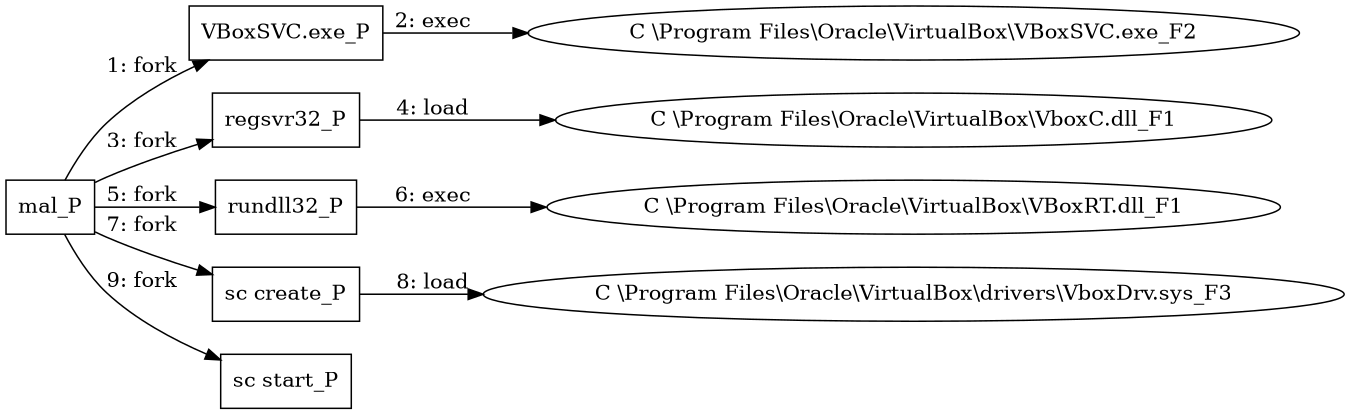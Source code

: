 digraph "T1564.006" {
rankdir="LR"
size="9"
fixedsize="false"
splines="true"
nodesep=0.3
ranksep=0
fontsize=10
overlap="scalexy"
engine= "neato"
	"mal_P" [node_type=Process shape=box]
	"VBoxSVC.exe_P" [node_type=Process shape=box]
	"regsvr32_P" [node_type=Process shape=box]
	"rundll32_P" [node_type=Process shape=box]
	"sc create_P" [node_type=Process shape=box]
	"sc start_P" [node_type=Process shape=box]
	"C \\Program Files\\Oracle\\VirtualBox\\VBoxSVC.exe_F2" [node_type=File shape=ellipse]
	"C \\Program Files\\Oracle\\VirtualBox\\VboxC.dll_F1" [node_type=File shape=ellipse]
	"C \\Program Files\\Oracle\\VirtualBox\\VBoxRT.dll_F1" [node_type=File shape=ellipse]
	"C \\Program Files\\Oracle\\VirtualBox\\drivers\\VboxDrv.sys_F3" [node_type=File shape=ellipse]
	"mal_P" -> "VBoxSVC.exe_P" [label="1: fork"]
	"VBoxSVC.exe_P" -> "C \\Program Files\\Oracle\\VirtualBox\\VBoxSVC.exe_F2" [label="2: exec"]
	"mal_P" -> "regsvr32_P" [label="3: fork"]
	"regsvr32_P" -> "C \\Program Files\\Oracle\\VirtualBox\\VboxC.dll_F1" [label="4: load"]
	"mal_P" -> "rundll32_P" [label="5: fork"]
	"rundll32_P" -> "C \\Program Files\\Oracle\\VirtualBox\\VBoxRT.dll_F1" [label="6: exec"]
	"mal_P" -> "sc create_P" [label="7: fork"]
	"sc create_P" -> "C \\Program Files\\Oracle\\VirtualBox\\drivers\\VboxDrv.sys_F3" [label="8: load"]
	"mal_P" -> "sc start_P" [label="9: fork"]
}
